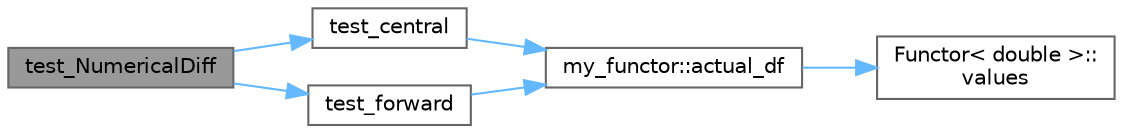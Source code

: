 digraph "test_NumericalDiff"
{
 // LATEX_PDF_SIZE
  bgcolor="transparent";
  edge [fontname=Helvetica,fontsize=10,labelfontname=Helvetica,labelfontsize=10];
  node [fontname=Helvetica,fontsize=10,shape=box,height=0.2,width=0.4];
  rankdir="LR";
  Node1 [id="Node000001",label="test_NumericalDiff",height=0.2,width=0.4,color="gray40", fillcolor="grey60", style="filled", fontcolor="black",tooltip=" "];
  Node1 -> Node2 [id="edge1_Node000001_Node000002",color="steelblue1",style="solid",tooltip=" "];
  Node2 [id="Node000002",label="test_central",height=0.2,width=0.4,color="grey40", fillcolor="white", style="filled",URL="$_numerical_diff_8cpp.html#a315e0db735f492ca634c96d92292d166",tooltip=" "];
  Node2 -> Node3 [id="edge2_Node000002_Node000003",color="steelblue1",style="solid",tooltip=" "];
  Node3 [id="Node000003",label="my_functor::actual_df",height=0.2,width=0.4,color="grey40", fillcolor="white", style="filled",URL="$structmy__functor.html#ae9b15901b23e3b0e04d37cb6b70db82d",tooltip=" "];
  Node3 -> Node4 [id="edge3_Node000003_Node000004",color="steelblue1",style="solid",tooltip=" "];
  Node4 [id="Node000004",label="Functor\< double \>::\lvalues",height=0.2,width=0.4,color="grey40", fillcolor="white", style="filled",URL="$struct_functor.html#af869ac9e668e12e78a7e82a219263e31",tooltip=" "];
  Node1 -> Node5 [id="edge4_Node000001_Node000005",color="steelblue1",style="solid",tooltip=" "];
  Node5 [id="Node000005",label="test_forward",height=0.2,width=0.4,color="grey40", fillcolor="white", style="filled",URL="$_numerical_diff_8cpp.html#a06c4f842a39038bad7c486147622980c",tooltip=" "];
  Node5 -> Node3 [id="edge5_Node000005_Node000003",color="steelblue1",style="solid",tooltip=" "];
}
